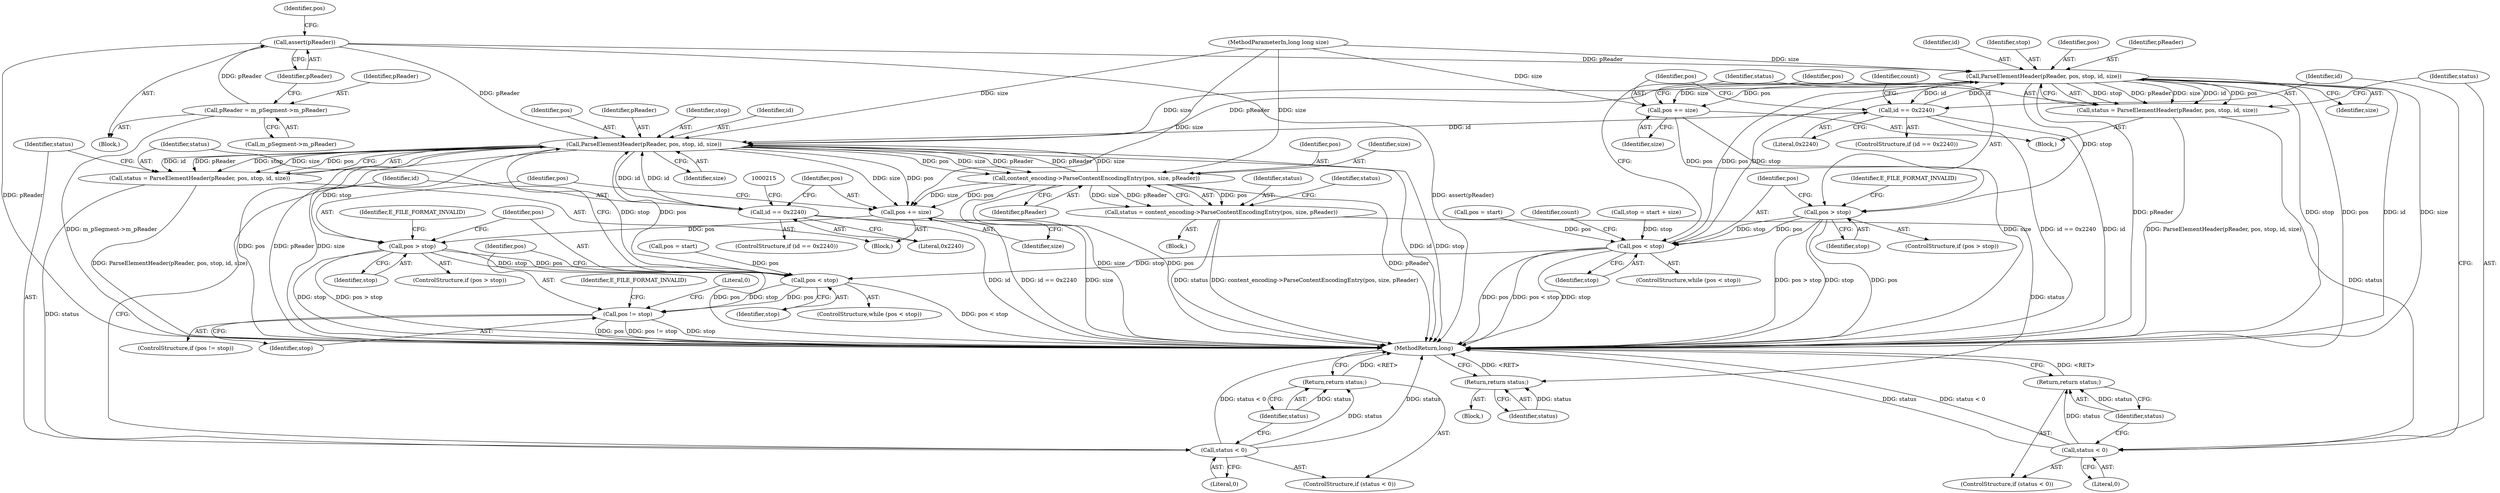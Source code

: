 digraph "0_Android_cc274e2abe8b2a6698a5c47d8aa4bb45f1f9538d_49@API" {
"1000115" [label="(Call,assert(pReader))"];
"1000110" [label="(Call,pReader = m_pSegment->m_pReader)"];
"1000141" [label="(Call,ParseElementHeader(pReader, pos, stop, id, size))"];
"1000139" [label="(Call,status = ParseElementHeader(pReader, pos, stop, id, size))"];
"1000148" [label="(Call,status < 0)"];
"1000151" [label="(Return,return status;)"];
"1000154" [label="(Call,id == 0x2240)"];
"1000197" [label="(Call,ParseElementHeader(pReader, pos, stop, id, size))"];
"1000195" [label="(Call,status = ParseElementHeader(pReader, pos, stop, id, size))"];
"1000204" [label="(Call,status < 0)"];
"1000207" [label="(Return,return status;)"];
"1000210" [label="(Call,id == 0x2240)"];
"1000225" [label="(Call,content_encoding->ParseContentEncodingEntry(pos, size, pReader))"];
"1000223" [label="(Call,status = content_encoding->ParseContentEncodingEntry(pos, size, pReader))"];
"1000234" [label="(Return,return status;)"];
"1000241" [label="(Call,pos += size)"];
"1000245" [label="(Call,pos > stop)"];
"1000188" [label="(Call,pos < stop)"];
"1000251" [label="(Call,pos != stop)"];
"1000159" [label="(Call,pos += size)"];
"1000163" [label="(Call,pos > stop)"];
"1000132" [label="(Call,pos < stop)"];
"1000195" [label="(Call,status = ParseElementHeader(pReader, pos, stop, id, size))"];
"1000204" [label="(Call,status < 0)"];
"1000110" [label="(Call,pReader = m_pSegment->m_pReader)"];
"1000225" [label="(Call,content_encoding->ParseContentEncodingEntry(pos, size, pReader))"];
"1000132" [label="(Call,pos < stop)"];
"1000234" [label="(Return,return status;)"];
"1000251" [label="(Call,pos != stop)"];
"1000196" [label="(Identifier,status)"];
"1000162" [label="(ControlStructure,if (pos > stop))"];
"1000242" [label="(Identifier,pos)"];
"1000116" [label="(Identifier,pReader)"];
"1000122" [label="(Call,stop = start + size)"];
"1000198" [label="(Identifier,pReader)"];
"1000131" [label="(ControlStructure,while (pos < stop))"];
"1000150" [label="(Literal,0)"];
"1000212" [label="(Literal,0x2240)"];
"1000253" [label="(Identifier,stop)"];
"1000188" [label="(Call,pos < stop)"];
"1000226" [label="(Identifier,pos)"];
"1000154" [label="(Call,id == 0x2240)"];
"1000224" [label="(Identifier,status)"];
"1000152" [label="(Identifier,status)"];
"1000246" [label="(Identifier,pos)"];
"1000243" [label="(Identifier,size)"];
"1000165" [label="(Identifier,stop)"];
"1000247" [label="(Identifier,stop)"];
"1000207" [label="(Return,return status;)"];
"1000151" [label="(Return,return status;)"];
"1000148" [label="(Call,status < 0)"];
"1000147" [label="(ControlStructure,if (status < 0))"];
"1000145" [label="(Identifier,id)"];
"1000146" [label="(Identifier,size)"];
"1000115" [label="(Call,assert(pReader))"];
"1000161" [label="(Identifier,size)"];
"1000156" [label="(Literal,0x2240)"];
"1000111" [label="(Identifier,pReader)"];
"1000133" [label="(Identifier,pos)"];
"1000227" [label="(Identifier,size)"];
"1000149" [label="(Identifier,status)"];
"1000139" [label="(Call,status = ParseElementHeader(pReader, pos, stop, id, size))"];
"1000163" [label="(Call,pos > stop)"];
"1000155" [label="(Identifier,id)"];
"1000108" [label="(MethodParameterIn,long long size)"];
"1000203" [label="(ControlStructure,if (status < 0))"];
"1000250" [label="(ControlStructure,if (pos != stop))"];
"1000191" [label="(Block,)"];
"1000206" [label="(Literal,0)"];
"1000153" [label="(ControlStructure,if (id == 0x2240))"];
"1000228" [label="(Identifier,pReader)"];
"1000230" [label="(Identifier,status)"];
"1000187" [label="(ControlStructure,while (pos < stop))"];
"1000158" [label="(Identifier,count)"];
"1000112" [label="(Call,m_pSegment->m_pReader)"];
"1000164" [label="(Identifier,pos)"];
"1000140" [label="(Identifier,status)"];
"1000245" [label="(Call,pos > stop)"];
"1000235" [label="(Identifier,status)"];
"1000135" [label="(Block,)"];
"1000118" [label="(Call,pos = start)"];
"1000200" [label="(Identifier,stop)"];
"1000209" [label="(ControlStructure,if (id == 0x2240))"];
"1000197" [label="(Call,ParseElementHeader(pReader, pos, stop, id, size))"];
"1000249" [label="(Identifier,E_FILE_FORMAT_INVALID)"];
"1000144" [label="(Identifier,stop)"];
"1000119" [label="(Identifier,pos)"];
"1000184" [label="(Call,pos = start)"];
"1000244" [label="(ControlStructure,if (pos > stop))"];
"1000143" [label="(Identifier,pos)"];
"1000170" [label="(Identifier,count)"];
"1000190" [label="(Identifier,stop)"];
"1000258" [label="(MethodReturn,long)"];
"1000160" [label="(Identifier,pos)"];
"1000241" [label="(Call,pos += size)"];
"1000223" [label="(Call,status = content_encoding->ParseContentEncodingEntry(pos, size, pReader))"];
"1000208" [label="(Identifier,status)"];
"1000211" [label="(Identifier,id)"];
"1000255" [label="(Identifier,E_FILE_FORMAT_INVALID)"];
"1000231" [label="(Block,)"];
"1000201" [label="(Identifier,id)"];
"1000202" [label="(Identifier,size)"];
"1000199" [label="(Identifier,pos)"];
"1000205" [label="(Identifier,status)"];
"1000210" [label="(Call,id == 0x2240)"];
"1000159" [label="(Call,pos += size)"];
"1000142" [label="(Identifier,pReader)"];
"1000213" [label="(Block,)"];
"1000109" [label="(Block,)"];
"1000252" [label="(Identifier,pos)"];
"1000141" [label="(Call,ParseElementHeader(pReader, pos, stop, id, size))"];
"1000257" [label="(Literal,0)"];
"1000189" [label="(Identifier,pos)"];
"1000167" [label="(Identifier,E_FILE_FORMAT_INVALID)"];
"1000134" [label="(Identifier,stop)"];
"1000115" -> "1000109"  [label="AST: "];
"1000115" -> "1000116"  [label="CFG: "];
"1000116" -> "1000115"  [label="AST: "];
"1000119" -> "1000115"  [label="CFG: "];
"1000115" -> "1000258"  [label="DDG: assert(pReader)"];
"1000115" -> "1000258"  [label="DDG: pReader"];
"1000110" -> "1000115"  [label="DDG: pReader"];
"1000115" -> "1000141"  [label="DDG: pReader"];
"1000115" -> "1000197"  [label="DDG: pReader"];
"1000110" -> "1000109"  [label="AST: "];
"1000110" -> "1000112"  [label="CFG: "];
"1000111" -> "1000110"  [label="AST: "];
"1000112" -> "1000110"  [label="AST: "];
"1000116" -> "1000110"  [label="CFG: "];
"1000110" -> "1000258"  [label="DDG: m_pSegment->m_pReader"];
"1000141" -> "1000139"  [label="AST: "];
"1000141" -> "1000146"  [label="CFG: "];
"1000142" -> "1000141"  [label="AST: "];
"1000143" -> "1000141"  [label="AST: "];
"1000144" -> "1000141"  [label="AST: "];
"1000145" -> "1000141"  [label="AST: "];
"1000146" -> "1000141"  [label="AST: "];
"1000139" -> "1000141"  [label="CFG: "];
"1000141" -> "1000258"  [label="DDG: pReader"];
"1000141" -> "1000258"  [label="DDG: stop"];
"1000141" -> "1000258"  [label="DDG: pos"];
"1000141" -> "1000258"  [label="DDG: id"];
"1000141" -> "1000258"  [label="DDG: size"];
"1000141" -> "1000139"  [label="DDG: stop"];
"1000141" -> "1000139"  [label="DDG: pReader"];
"1000141" -> "1000139"  [label="DDG: size"];
"1000141" -> "1000139"  [label="DDG: id"];
"1000141" -> "1000139"  [label="DDG: pos"];
"1000132" -> "1000141"  [label="DDG: pos"];
"1000132" -> "1000141"  [label="DDG: stop"];
"1000154" -> "1000141"  [label="DDG: id"];
"1000108" -> "1000141"  [label="DDG: size"];
"1000141" -> "1000154"  [label="DDG: id"];
"1000141" -> "1000159"  [label="DDG: size"];
"1000141" -> "1000159"  [label="DDG: pos"];
"1000141" -> "1000163"  [label="DDG: stop"];
"1000141" -> "1000197"  [label="DDG: pReader"];
"1000141" -> "1000197"  [label="DDG: size"];
"1000139" -> "1000135"  [label="AST: "];
"1000140" -> "1000139"  [label="AST: "];
"1000149" -> "1000139"  [label="CFG: "];
"1000139" -> "1000258"  [label="DDG: ParseElementHeader(pReader, pos, stop, id, size)"];
"1000139" -> "1000148"  [label="DDG: status"];
"1000148" -> "1000147"  [label="AST: "];
"1000148" -> "1000150"  [label="CFG: "];
"1000149" -> "1000148"  [label="AST: "];
"1000150" -> "1000148"  [label="AST: "];
"1000152" -> "1000148"  [label="CFG: "];
"1000155" -> "1000148"  [label="CFG: "];
"1000148" -> "1000258"  [label="DDG: status"];
"1000148" -> "1000258"  [label="DDG: status < 0"];
"1000148" -> "1000151"  [label="DDG: status"];
"1000151" -> "1000147"  [label="AST: "];
"1000151" -> "1000152"  [label="CFG: "];
"1000152" -> "1000151"  [label="AST: "];
"1000258" -> "1000151"  [label="CFG: "];
"1000151" -> "1000258"  [label="DDG: <RET>"];
"1000152" -> "1000151"  [label="DDG: status"];
"1000154" -> "1000153"  [label="AST: "];
"1000154" -> "1000156"  [label="CFG: "];
"1000155" -> "1000154"  [label="AST: "];
"1000156" -> "1000154"  [label="AST: "];
"1000158" -> "1000154"  [label="CFG: "];
"1000160" -> "1000154"  [label="CFG: "];
"1000154" -> "1000258"  [label="DDG: id == 0x2240"];
"1000154" -> "1000258"  [label="DDG: id"];
"1000154" -> "1000197"  [label="DDG: id"];
"1000197" -> "1000195"  [label="AST: "];
"1000197" -> "1000202"  [label="CFG: "];
"1000198" -> "1000197"  [label="AST: "];
"1000199" -> "1000197"  [label="AST: "];
"1000200" -> "1000197"  [label="AST: "];
"1000201" -> "1000197"  [label="AST: "];
"1000202" -> "1000197"  [label="AST: "];
"1000195" -> "1000197"  [label="CFG: "];
"1000197" -> "1000258"  [label="DDG: id"];
"1000197" -> "1000258"  [label="DDG: stop"];
"1000197" -> "1000258"  [label="DDG: pos"];
"1000197" -> "1000258"  [label="DDG: size"];
"1000197" -> "1000258"  [label="DDG: pReader"];
"1000197" -> "1000195"  [label="DDG: id"];
"1000197" -> "1000195"  [label="DDG: pReader"];
"1000197" -> "1000195"  [label="DDG: stop"];
"1000197" -> "1000195"  [label="DDG: size"];
"1000197" -> "1000195"  [label="DDG: pos"];
"1000225" -> "1000197"  [label="DDG: pReader"];
"1000225" -> "1000197"  [label="DDG: size"];
"1000188" -> "1000197"  [label="DDG: pos"];
"1000188" -> "1000197"  [label="DDG: stop"];
"1000210" -> "1000197"  [label="DDG: id"];
"1000108" -> "1000197"  [label="DDG: size"];
"1000197" -> "1000210"  [label="DDG: id"];
"1000197" -> "1000225"  [label="DDG: pos"];
"1000197" -> "1000225"  [label="DDG: size"];
"1000197" -> "1000225"  [label="DDG: pReader"];
"1000197" -> "1000241"  [label="DDG: size"];
"1000197" -> "1000241"  [label="DDG: pos"];
"1000197" -> "1000245"  [label="DDG: stop"];
"1000195" -> "1000191"  [label="AST: "];
"1000196" -> "1000195"  [label="AST: "];
"1000205" -> "1000195"  [label="CFG: "];
"1000195" -> "1000258"  [label="DDG: ParseElementHeader(pReader, pos, stop, id, size)"];
"1000195" -> "1000204"  [label="DDG: status"];
"1000204" -> "1000203"  [label="AST: "];
"1000204" -> "1000206"  [label="CFG: "];
"1000205" -> "1000204"  [label="AST: "];
"1000206" -> "1000204"  [label="AST: "];
"1000208" -> "1000204"  [label="CFG: "];
"1000211" -> "1000204"  [label="CFG: "];
"1000204" -> "1000258"  [label="DDG: status"];
"1000204" -> "1000258"  [label="DDG: status < 0"];
"1000204" -> "1000207"  [label="DDG: status"];
"1000207" -> "1000203"  [label="AST: "];
"1000207" -> "1000208"  [label="CFG: "];
"1000208" -> "1000207"  [label="AST: "];
"1000258" -> "1000207"  [label="CFG: "];
"1000207" -> "1000258"  [label="DDG: <RET>"];
"1000208" -> "1000207"  [label="DDG: status"];
"1000210" -> "1000209"  [label="AST: "];
"1000210" -> "1000212"  [label="CFG: "];
"1000211" -> "1000210"  [label="AST: "];
"1000212" -> "1000210"  [label="AST: "];
"1000215" -> "1000210"  [label="CFG: "];
"1000242" -> "1000210"  [label="CFG: "];
"1000210" -> "1000258"  [label="DDG: id == 0x2240"];
"1000210" -> "1000258"  [label="DDG: id"];
"1000225" -> "1000223"  [label="AST: "];
"1000225" -> "1000228"  [label="CFG: "];
"1000226" -> "1000225"  [label="AST: "];
"1000227" -> "1000225"  [label="AST: "];
"1000228" -> "1000225"  [label="AST: "];
"1000223" -> "1000225"  [label="CFG: "];
"1000225" -> "1000258"  [label="DDG: size"];
"1000225" -> "1000258"  [label="DDG: pos"];
"1000225" -> "1000258"  [label="DDG: pReader"];
"1000225" -> "1000223"  [label="DDG: pos"];
"1000225" -> "1000223"  [label="DDG: size"];
"1000225" -> "1000223"  [label="DDG: pReader"];
"1000108" -> "1000225"  [label="DDG: size"];
"1000225" -> "1000241"  [label="DDG: size"];
"1000225" -> "1000241"  [label="DDG: pos"];
"1000223" -> "1000213"  [label="AST: "];
"1000224" -> "1000223"  [label="AST: "];
"1000230" -> "1000223"  [label="CFG: "];
"1000223" -> "1000258"  [label="DDG: content_encoding->ParseContentEncodingEntry(pos, size, pReader)"];
"1000223" -> "1000258"  [label="DDG: status"];
"1000223" -> "1000234"  [label="DDG: status"];
"1000234" -> "1000231"  [label="AST: "];
"1000234" -> "1000235"  [label="CFG: "];
"1000235" -> "1000234"  [label="AST: "];
"1000258" -> "1000234"  [label="CFG: "];
"1000234" -> "1000258"  [label="DDG: <RET>"];
"1000235" -> "1000234"  [label="DDG: status"];
"1000241" -> "1000191"  [label="AST: "];
"1000241" -> "1000243"  [label="CFG: "];
"1000242" -> "1000241"  [label="AST: "];
"1000243" -> "1000241"  [label="AST: "];
"1000246" -> "1000241"  [label="CFG: "];
"1000241" -> "1000258"  [label="DDG: size"];
"1000108" -> "1000241"  [label="DDG: size"];
"1000241" -> "1000245"  [label="DDG: pos"];
"1000245" -> "1000244"  [label="AST: "];
"1000245" -> "1000247"  [label="CFG: "];
"1000246" -> "1000245"  [label="AST: "];
"1000247" -> "1000245"  [label="AST: "];
"1000189" -> "1000245"  [label="CFG: "];
"1000249" -> "1000245"  [label="CFG: "];
"1000245" -> "1000258"  [label="DDG: pos > stop"];
"1000245" -> "1000258"  [label="DDG: pos"];
"1000245" -> "1000258"  [label="DDG: stop"];
"1000245" -> "1000188"  [label="DDG: pos"];
"1000245" -> "1000188"  [label="DDG: stop"];
"1000188" -> "1000187"  [label="AST: "];
"1000188" -> "1000190"  [label="CFG: "];
"1000189" -> "1000188"  [label="AST: "];
"1000190" -> "1000188"  [label="AST: "];
"1000196" -> "1000188"  [label="CFG: "];
"1000252" -> "1000188"  [label="CFG: "];
"1000188" -> "1000258"  [label="DDG: pos < stop"];
"1000184" -> "1000188"  [label="DDG: pos"];
"1000132" -> "1000188"  [label="DDG: stop"];
"1000188" -> "1000251"  [label="DDG: pos"];
"1000188" -> "1000251"  [label="DDG: stop"];
"1000251" -> "1000250"  [label="AST: "];
"1000251" -> "1000253"  [label="CFG: "];
"1000252" -> "1000251"  [label="AST: "];
"1000253" -> "1000251"  [label="AST: "];
"1000255" -> "1000251"  [label="CFG: "];
"1000257" -> "1000251"  [label="CFG: "];
"1000251" -> "1000258"  [label="DDG: pos != stop"];
"1000251" -> "1000258"  [label="DDG: stop"];
"1000251" -> "1000258"  [label="DDG: pos"];
"1000159" -> "1000135"  [label="AST: "];
"1000159" -> "1000161"  [label="CFG: "];
"1000160" -> "1000159"  [label="AST: "];
"1000161" -> "1000159"  [label="AST: "];
"1000164" -> "1000159"  [label="CFG: "];
"1000159" -> "1000258"  [label="DDG: size"];
"1000108" -> "1000159"  [label="DDG: size"];
"1000159" -> "1000163"  [label="DDG: pos"];
"1000163" -> "1000162"  [label="AST: "];
"1000163" -> "1000165"  [label="CFG: "];
"1000164" -> "1000163"  [label="AST: "];
"1000165" -> "1000163"  [label="AST: "];
"1000133" -> "1000163"  [label="CFG: "];
"1000167" -> "1000163"  [label="CFG: "];
"1000163" -> "1000258"  [label="DDG: pos"];
"1000163" -> "1000258"  [label="DDG: pos > stop"];
"1000163" -> "1000258"  [label="DDG: stop"];
"1000163" -> "1000132"  [label="DDG: pos"];
"1000163" -> "1000132"  [label="DDG: stop"];
"1000132" -> "1000131"  [label="AST: "];
"1000132" -> "1000134"  [label="CFG: "];
"1000133" -> "1000132"  [label="AST: "];
"1000134" -> "1000132"  [label="AST: "];
"1000140" -> "1000132"  [label="CFG: "];
"1000170" -> "1000132"  [label="CFG: "];
"1000132" -> "1000258"  [label="DDG: pos < stop"];
"1000132" -> "1000258"  [label="DDG: stop"];
"1000132" -> "1000258"  [label="DDG: pos"];
"1000118" -> "1000132"  [label="DDG: pos"];
"1000122" -> "1000132"  [label="DDG: stop"];
}
